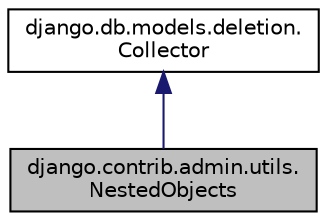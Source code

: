 digraph "django.contrib.admin.utils.NestedObjects"
{
 // LATEX_PDF_SIZE
  edge [fontname="Helvetica",fontsize="10",labelfontname="Helvetica",labelfontsize="10"];
  node [fontname="Helvetica",fontsize="10",shape=record];
  Node1 [label="django.contrib.admin.utils.\lNestedObjects",height=0.2,width=0.4,color="black", fillcolor="grey75", style="filled", fontcolor="black",tooltip=" "];
  Node2 -> Node1 [dir="back",color="midnightblue",fontsize="10",style="solid",fontname="Helvetica"];
  Node2 [label="django.db.models.deletion.\lCollector",height=0.2,width=0.4,color="black", fillcolor="white", style="filled",URL="$classdjango_1_1db_1_1models_1_1deletion_1_1_collector.html",tooltip=" "];
}
